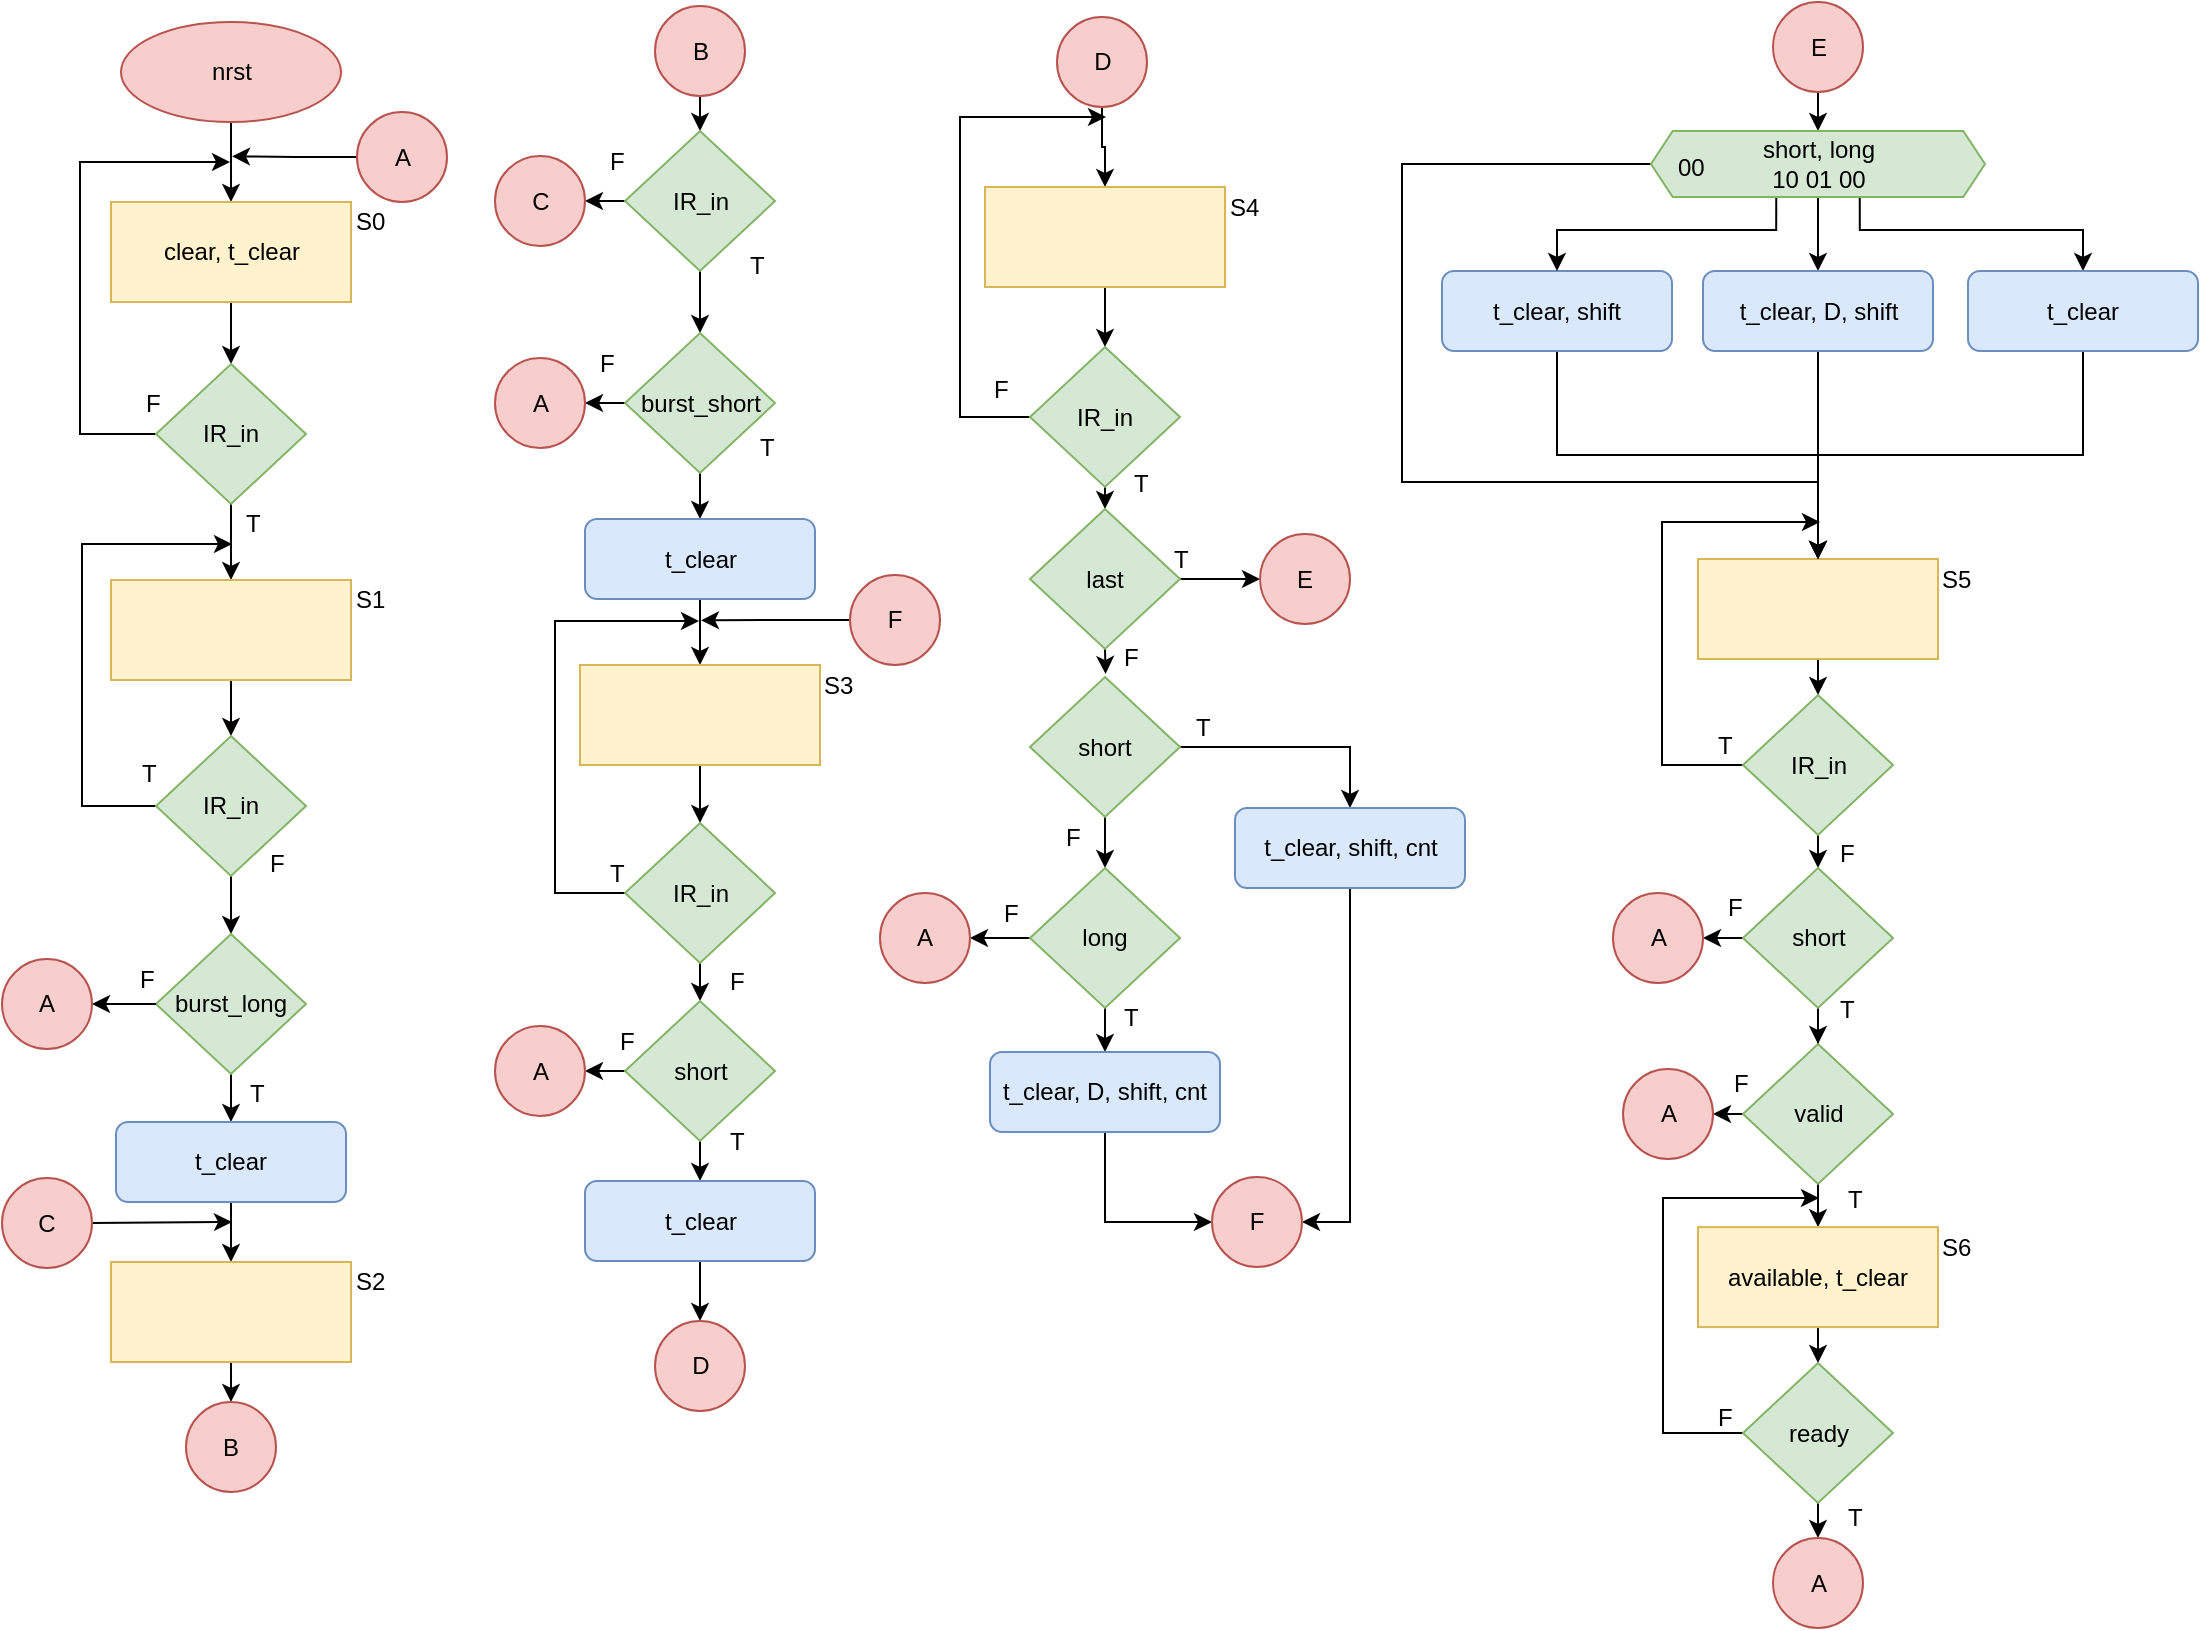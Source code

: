 <mxfile pages="1" version="11.2.5" type="device"><diagram id="JeHFYiga5bh_ZguDSxpE" name="Page-1"><mxGraphModel dx="813" dy="471" grid="1" gridSize="10" guides="1" tooltips="1" connect="1" arrows="1" fold="1" page="1" pageScale="1" pageWidth="1169" pageHeight="827" math="0" shadow="0"><root><mxCell id="0"/><mxCell id="1" parent="0"/><mxCell id="B3AngguRlT1esEci-uGY-3" style="edgeStyle=orthogonalEdgeStyle;rounded=0;orthogonalLoop=1;jettySize=auto;html=1;exitX=0.5;exitY=1;exitDx=0;exitDy=0;entryX=0.5;entryY=0;entryDx=0;entryDy=0;" parent="1" source="B3AngguRlT1esEci-uGY-1" target="B3AngguRlT1esEci-uGY-2" edge="1"><mxGeometry relative="1" as="geometry"/></mxCell><mxCell id="B3AngguRlT1esEci-uGY-1" value="nrst" style="ellipse;whiteSpace=wrap;html=1;fillColor=#f8cecc;strokeColor=#b85450;" parent="1" vertex="1"><mxGeometry x="69.5" y="20" width="110" height="50" as="geometry"/></mxCell><mxCell id="B3AngguRlT1esEci-uGY-31" style="edgeStyle=orthogonalEdgeStyle;rounded=0;orthogonalLoop=1;jettySize=auto;html=1;exitX=0.5;exitY=1;exitDx=0;exitDy=0;entryX=0.5;entryY=0;entryDx=0;entryDy=0;" parent="1" source="B3AngguRlT1esEci-uGY-2" target="B3AngguRlT1esEci-uGY-5" edge="1"><mxGeometry relative="1" as="geometry"/></mxCell><mxCell id="B3AngguRlT1esEci-uGY-2" value="clear, t_clear" style="rounded=0;whiteSpace=wrap;html=1;fillColor=#fff2cc;strokeColor=#d6b656;" parent="1" vertex="1"><mxGeometry x="64.5" y="110" width="120" height="50" as="geometry"/></mxCell><mxCell id="B3AngguRlT1esEci-uGY-4" value="S0" style="text;html=1;resizable=0;points=[];autosize=1;align=left;verticalAlign=top;spacingTop=-4;" parent="1" vertex="1"><mxGeometry x="184.5" y="110" width="30" height="20" as="geometry"/></mxCell><mxCell id="B3AngguRlT1esEci-uGY-20" style="edgeStyle=orthogonalEdgeStyle;rounded=0;orthogonalLoop=1;jettySize=auto;html=1;exitX=0;exitY=0.5;exitDx=0;exitDy=0;" parent="1" source="B3AngguRlT1esEci-uGY-5" edge="1"><mxGeometry relative="1" as="geometry"><mxPoint x="124" y="90" as="targetPoint"/><Array as="points"><mxPoint x="49" y="226"/><mxPoint x="49" y="90"/></Array></mxGeometry></mxCell><mxCell id="B3AngguRlT1esEci-uGY-42" style="edgeStyle=orthogonalEdgeStyle;rounded=0;orthogonalLoop=1;jettySize=auto;html=1;exitX=0.5;exitY=1;exitDx=0;exitDy=0;entryX=0.5;entryY=0;entryDx=0;entryDy=0;" parent="1" source="B3AngguRlT1esEci-uGY-5" target="B3AngguRlT1esEci-uGY-13" edge="1"><mxGeometry relative="1" as="geometry"/></mxCell><mxCell id="B3AngguRlT1esEci-uGY-5" value="IR_in" style="rhombus;whiteSpace=wrap;html=1;fillColor=#d5e8d4;strokeColor=#82b366;" parent="1" vertex="1"><mxGeometry x="87" y="191" width="75" height="70" as="geometry"/></mxCell><mxCell id="B3AngguRlT1esEci-uGY-8" value="F" style="text;html=1;resizable=0;points=[];autosize=1;align=left;verticalAlign=top;spacingTop=-4;" parent="1" vertex="1"><mxGeometry x="79.5" y="201" width="20" height="20" as="geometry"/></mxCell><mxCell id="B3AngguRlT1esEci-uGY-11" value="T" style="text;html=1;resizable=0;points=[];autosize=1;align=left;verticalAlign=top;spacingTop=-4;" parent="1" vertex="1"><mxGeometry x="129.5" y="261" width="20" height="20" as="geometry"/></mxCell><mxCell id="B3AngguRlT1esEci-uGY-22" style="edgeStyle=orthogonalEdgeStyle;rounded=0;orthogonalLoop=1;jettySize=auto;html=1;exitX=0.5;exitY=1;exitDx=0;exitDy=0;entryX=0.5;entryY=0;entryDx=0;entryDy=0;" parent="1" source="B3AngguRlT1esEci-uGY-13" target="B3AngguRlT1esEci-uGY-21" edge="1"><mxGeometry relative="1" as="geometry"/></mxCell><mxCell id="B3AngguRlT1esEci-uGY-13" value="" style="rounded=0;whiteSpace=wrap;html=1;fillColor=#fff2cc;strokeColor=#d6b656;" parent="1" vertex="1"><mxGeometry x="64.5" y="299" width="120" height="50" as="geometry"/></mxCell><mxCell id="B3AngguRlT1esEci-uGY-15" value="S1" style="text;html=1;resizable=0;points=[];autosize=1;align=left;verticalAlign=top;spacingTop=-4;" parent="1" vertex="1"><mxGeometry x="184.5" y="299" width="30" height="20" as="geometry"/></mxCell><mxCell id="B3AngguRlT1esEci-uGY-23" style="edgeStyle=orthogonalEdgeStyle;rounded=0;orthogonalLoop=1;jettySize=auto;html=1;exitX=0;exitY=0.5;exitDx=0;exitDy=0;" parent="1" source="B3AngguRlT1esEci-uGY-21" edge="1"><mxGeometry relative="1" as="geometry"><mxPoint x="125" y="281" as="targetPoint"/><Array as="points"><mxPoint x="50" y="412"/><mxPoint x="50" y="281"/></Array></mxGeometry></mxCell><mxCell id="B3AngguRlT1esEci-uGY-27" style="edgeStyle=orthogonalEdgeStyle;rounded=0;orthogonalLoop=1;jettySize=auto;html=1;exitX=0.5;exitY=1;exitDx=0;exitDy=0;entryX=0.5;entryY=0;entryDx=0;entryDy=0;" parent="1" source="B3AngguRlT1esEci-uGY-21" target="B3AngguRlT1esEci-uGY-26" edge="1"><mxGeometry relative="1" as="geometry"/></mxCell><mxCell id="B3AngguRlT1esEci-uGY-21" value="IR_in" style="rhombus;whiteSpace=wrap;html=1;fillColor=#d5e8d4;strokeColor=#82b366;" parent="1" vertex="1"><mxGeometry x="87" y="377" width="75" height="70" as="geometry"/></mxCell><mxCell id="B3AngguRlT1esEci-uGY-24" value="T" style="text;html=1;resizable=0;points=[];autosize=1;align=left;verticalAlign=top;spacingTop=-4;" parent="1" vertex="1"><mxGeometry x="78" y="386" width="20" height="20" as="geometry"/></mxCell><mxCell id="B3AngguRlT1esEci-uGY-25" value="F" style="text;html=1;resizable=0;points=[];autosize=1;align=left;verticalAlign=top;spacingTop=-4;" parent="1" vertex="1"><mxGeometry x="142" y="431" width="20" height="20" as="geometry"/></mxCell><mxCell id="B3AngguRlT1esEci-uGY-37" style="edgeStyle=orthogonalEdgeStyle;rounded=0;orthogonalLoop=1;jettySize=auto;html=1;exitX=0.5;exitY=1;exitDx=0;exitDy=0;entryX=0.5;entryY=0;entryDx=0;entryDy=0;" parent="1" source="B3AngguRlT1esEci-uGY-26" target="B3AngguRlT1esEci-uGY-36" edge="1"><mxGeometry relative="1" as="geometry"/></mxCell><mxCell id="B3AngguRlT1esEci-uGY-26" value="burst_long" style="rhombus;whiteSpace=wrap;html=1;fillColor=#d5e8d4;strokeColor=#82b366;" parent="1" vertex="1"><mxGeometry x="87" y="476" width="75" height="70" as="geometry"/></mxCell><mxCell id="B3AngguRlT1esEci-uGY-29" style="edgeStyle=orthogonalEdgeStyle;rounded=0;orthogonalLoop=1;jettySize=auto;html=1;exitX=0;exitY=0.5;exitDx=0;exitDy=0;entryX=1;entryY=0.5;entryDx=0;entryDy=0;" parent="1" source="B3AngguRlT1esEci-uGY-26" target="B3AngguRlT1esEci-uGY-28" edge="1"><mxGeometry relative="1" as="geometry"/></mxCell><mxCell id="B3AngguRlT1esEci-uGY-28" value="A" style="ellipse;whiteSpace=wrap;html=1;aspect=fixed;fillColor=#f8cecc;strokeColor=#b85450;" parent="1" vertex="1"><mxGeometry x="10" y="488.5" width="45" height="45" as="geometry"/></mxCell><mxCell id="B3AngguRlT1esEci-uGY-33" style="edgeStyle=orthogonalEdgeStyle;rounded=0;orthogonalLoop=1;jettySize=auto;html=1;exitX=0;exitY=0.5;exitDx=0;exitDy=0;" parent="1" source="B3AngguRlT1esEci-uGY-32" edge="1"><mxGeometry relative="1" as="geometry"><mxPoint x="125" y="87.167" as="targetPoint"/></mxGeometry></mxCell><mxCell id="B3AngguRlT1esEci-uGY-32" value="A" style="ellipse;whiteSpace=wrap;html=1;aspect=fixed;fillColor=#f8cecc;strokeColor=#b85450;" parent="1" vertex="1"><mxGeometry x="187.5" y="65" width="45" height="45" as="geometry"/></mxCell><mxCell id="B3AngguRlT1esEci-uGY-34" value="F" style="text;html=1;resizable=0;points=[];autosize=1;align=left;verticalAlign=top;spacingTop=-4;" parent="1" vertex="1"><mxGeometry x="77" y="488.5" width="20" height="20" as="geometry"/></mxCell><mxCell id="B3AngguRlT1esEci-uGY-40" style="edgeStyle=orthogonalEdgeStyle;rounded=0;orthogonalLoop=1;jettySize=auto;html=1;exitX=0.5;exitY=1;exitDx=0;exitDy=0;entryX=0.5;entryY=0;entryDx=0;entryDy=0;" parent="1" source="B3AngguRlT1esEci-uGY-36" target="B3AngguRlT1esEci-uGY-39" edge="1"><mxGeometry relative="1" as="geometry"/></mxCell><mxCell id="B3AngguRlT1esEci-uGY-36" value="t_clear" style="rounded=1;whiteSpace=wrap;html=1;fillColor=#dae8fc;strokeColor=#6c8ebf;" parent="1" vertex="1"><mxGeometry x="67" y="570" width="115" height="40" as="geometry"/></mxCell><mxCell id="B3AngguRlT1esEci-uGY-38" value="T" style="text;html=1;resizable=0;points=[];autosize=1;align=left;verticalAlign=top;spacingTop=-4;" parent="1" vertex="1"><mxGeometry x="132" y="546" width="20" height="20" as="geometry"/></mxCell><mxCell id="B3AngguRlT1esEci-uGY-52" style="edgeStyle=orthogonalEdgeStyle;rounded=0;orthogonalLoop=1;jettySize=auto;html=1;exitX=0.5;exitY=1;exitDx=0;exitDy=0;entryX=0.5;entryY=0;entryDx=0;entryDy=0;" parent="1" source="B3AngguRlT1esEci-uGY-39" target="B3AngguRlT1esEci-uGY-51" edge="1"><mxGeometry relative="1" as="geometry"/></mxCell><mxCell id="B3AngguRlT1esEci-uGY-39" value="" style="rounded=0;whiteSpace=wrap;html=1;fillColor=#fff2cc;strokeColor=#d6b656;" parent="1" vertex="1"><mxGeometry x="64.5" y="640" width="120" height="50" as="geometry"/></mxCell><mxCell id="B3AngguRlT1esEci-uGY-41" value="S2" style="text;html=1;resizable=0;points=[];autosize=1;align=left;verticalAlign=top;spacingTop=-4;" parent="1" vertex="1"><mxGeometry x="184.5" y="640" width="30" height="20" as="geometry"/></mxCell><mxCell id="B3AngguRlT1esEci-uGY-50" style="edgeStyle=orthogonalEdgeStyle;rounded=0;orthogonalLoop=1;jettySize=auto;html=1;exitX=1;exitY=0.5;exitDx=0;exitDy=0;" parent="1" source="B3AngguRlT1esEci-uGY-49" edge="1"><mxGeometry relative="1" as="geometry"><mxPoint x="125" y="620" as="targetPoint"/></mxGeometry></mxCell><mxCell id="B3AngguRlT1esEci-uGY-49" value="C" style="ellipse;whiteSpace=wrap;html=1;aspect=fixed;fillColor=#f8cecc;strokeColor=#b85450;" parent="1" vertex="1"><mxGeometry x="10" y="598" width="45" height="45" as="geometry"/></mxCell><mxCell id="B3AngguRlT1esEci-uGY-51" value="B" style="ellipse;whiteSpace=wrap;html=1;aspect=fixed;fillColor=#f8cecc;strokeColor=#b85450;" parent="1" vertex="1"><mxGeometry x="102" y="710" width="45" height="45" as="geometry"/></mxCell><mxCell id="B3AngguRlT1esEci-uGY-56" style="edgeStyle=orthogonalEdgeStyle;rounded=0;orthogonalLoop=1;jettySize=auto;html=1;exitX=0.5;exitY=1;exitDx=0;exitDy=0;entryX=0.5;entryY=0;entryDx=0;entryDy=0;" parent="1" source="B3AngguRlT1esEci-uGY-53" target="B3AngguRlT1esEci-uGY-55" edge="1"><mxGeometry relative="1" as="geometry"/></mxCell><mxCell id="B3AngguRlT1esEci-uGY-53" value="B" style="ellipse;whiteSpace=wrap;html=1;aspect=fixed;fillColor=#f8cecc;strokeColor=#b85450;" parent="1" vertex="1"><mxGeometry x="336.5" y="12" width="45" height="45" as="geometry"/></mxCell><mxCell id="B3AngguRlT1esEci-uGY-58" style="edgeStyle=orthogonalEdgeStyle;rounded=0;orthogonalLoop=1;jettySize=auto;html=1;exitX=0;exitY=0.5;exitDx=0;exitDy=0;entryX=1;entryY=0.5;entryDx=0;entryDy=0;" parent="1" source="B3AngguRlT1esEci-uGY-55" target="B3AngguRlT1esEci-uGY-57" edge="1"><mxGeometry relative="1" as="geometry"/></mxCell><mxCell id="B3AngguRlT1esEci-uGY-63" style="edgeStyle=orthogonalEdgeStyle;rounded=0;orthogonalLoop=1;jettySize=auto;html=1;exitX=0.5;exitY=1;exitDx=0;exitDy=0;entryX=0.5;entryY=0;entryDx=0;entryDy=0;" parent="1" source="B3AngguRlT1esEci-uGY-55" target="B3AngguRlT1esEci-uGY-62" edge="1"><mxGeometry relative="1" as="geometry"/></mxCell><mxCell id="B3AngguRlT1esEci-uGY-55" value="IR_in" style="rhombus;whiteSpace=wrap;html=1;fillColor=#d5e8d4;strokeColor=#82b366;" parent="1" vertex="1"><mxGeometry x="321.5" y="74.5" width="75" height="70" as="geometry"/></mxCell><mxCell id="B3AngguRlT1esEci-uGY-57" value="C" style="ellipse;whiteSpace=wrap;html=1;aspect=fixed;fillColor=#f8cecc;strokeColor=#b85450;" parent="1" vertex="1"><mxGeometry x="256.5" y="87" width="45" height="45" as="geometry"/></mxCell><mxCell id="B3AngguRlT1esEci-uGY-59" value="F" style="text;html=1;resizable=0;points=[];autosize=1;align=left;verticalAlign=top;spacingTop=-4;" parent="1" vertex="1"><mxGeometry x="311.5" y="79.5" width="20" height="20" as="geometry"/></mxCell><mxCell id="B3AngguRlT1esEci-uGY-60" value="T" style="text;html=1;resizable=0;points=[];autosize=1;align=left;verticalAlign=top;spacingTop=-4;" parent="1" vertex="1"><mxGeometry x="381.5" y="132" width="20" height="20" as="geometry"/></mxCell><mxCell id="B3AngguRlT1esEci-uGY-65" style="edgeStyle=orthogonalEdgeStyle;rounded=0;orthogonalLoop=1;jettySize=auto;html=1;exitX=0;exitY=0.5;exitDx=0;exitDy=0;entryX=1;entryY=0.5;entryDx=0;entryDy=0;" parent="1" source="B3AngguRlT1esEci-uGY-62" target="B3AngguRlT1esEci-uGY-64" edge="1"><mxGeometry relative="1" as="geometry"/></mxCell><mxCell id="B3AngguRlT1esEci-uGY-70" style="edgeStyle=orthogonalEdgeStyle;rounded=0;orthogonalLoop=1;jettySize=auto;html=1;exitX=0.5;exitY=1;exitDx=0;exitDy=0;entryX=0.5;entryY=0;entryDx=0;entryDy=0;" parent="1" source="B3AngguRlT1esEci-uGY-62" target="B3AngguRlT1esEci-uGY-69" edge="1"><mxGeometry relative="1" as="geometry"/></mxCell><mxCell id="B3AngguRlT1esEci-uGY-62" value="burst_short" style="rhombus;whiteSpace=wrap;html=1;fillColor=#d5e8d4;strokeColor=#82b366;" parent="1" vertex="1"><mxGeometry x="321.5" y="175.5" width="75" height="70" as="geometry"/></mxCell><mxCell id="B3AngguRlT1esEci-uGY-64" value="A" style="ellipse;whiteSpace=wrap;html=1;aspect=fixed;fillColor=#f8cecc;strokeColor=#b85450;" parent="1" vertex="1"><mxGeometry x="256.5" y="188" width="45" height="45" as="geometry"/></mxCell><mxCell id="B3AngguRlT1esEci-uGY-66" value="F" style="text;html=1;resizable=0;points=[];autosize=1;align=left;verticalAlign=top;spacingTop=-4;" parent="1" vertex="1"><mxGeometry x="306.5" y="180.5" width="20" height="20" as="geometry"/></mxCell><mxCell id="B3AngguRlT1esEci-uGY-67" value="T" style="text;html=1;resizable=0;points=[];autosize=1;align=left;verticalAlign=top;spacingTop=-4;" parent="1" vertex="1"><mxGeometry x="386.5" y="223" width="20" height="20" as="geometry"/></mxCell><mxCell id="B3AngguRlT1esEci-uGY-72" style="edgeStyle=orthogonalEdgeStyle;rounded=0;orthogonalLoop=1;jettySize=auto;html=1;exitX=0.5;exitY=1;exitDx=0;exitDy=0;entryX=0.5;entryY=0;entryDx=0;entryDy=0;" parent="1" source="B3AngguRlT1esEci-uGY-69" target="B3AngguRlT1esEci-uGY-71" edge="1"><mxGeometry relative="1" as="geometry"/></mxCell><mxCell id="B3AngguRlT1esEci-uGY-69" value="t_clear" style="rounded=1;whiteSpace=wrap;html=1;fillColor=#dae8fc;strokeColor=#6c8ebf;" parent="1" vertex="1"><mxGeometry x="301.5" y="268.5" width="115" height="40" as="geometry"/></mxCell><mxCell id="B3AngguRlT1esEci-uGY-79" style="edgeStyle=orthogonalEdgeStyle;rounded=0;orthogonalLoop=1;jettySize=auto;html=1;exitX=0.5;exitY=1;exitDx=0;exitDy=0;entryX=0.5;entryY=0;entryDx=0;entryDy=0;" parent="1" source="B3AngguRlT1esEci-uGY-71" target="B3AngguRlT1esEci-uGY-76" edge="1"><mxGeometry relative="1" as="geometry"/></mxCell><mxCell id="B3AngguRlT1esEci-uGY-71" value="" style="rounded=0;whiteSpace=wrap;html=1;fillColor=#fff2cc;strokeColor=#d6b656;" parent="1" vertex="1"><mxGeometry x="299" y="341.5" width="120" height="50" as="geometry"/></mxCell><mxCell id="B3AngguRlT1esEci-uGY-73" value="S3" style="text;html=1;resizable=0;points=[];autosize=1;align=left;verticalAlign=top;spacingTop=-4;" parent="1" vertex="1"><mxGeometry x="419" y="341.5" width="30" height="20" as="geometry"/></mxCell><mxCell id="B3AngguRlT1esEci-uGY-80" style="edgeStyle=orthogonalEdgeStyle;rounded=0;orthogonalLoop=1;jettySize=auto;html=1;exitX=0;exitY=0.5;exitDx=0;exitDy=0;" parent="1" source="B3AngguRlT1esEci-uGY-76" edge="1"><mxGeometry relative="1" as="geometry"><mxPoint x="358.5" y="319.5" as="targetPoint"/><Array as="points"><mxPoint x="286.5" y="455.5"/><mxPoint x="286.5" y="319.5"/></Array></mxGeometry></mxCell><mxCell id="B3AngguRlT1esEci-uGY-85" style="edgeStyle=orthogonalEdgeStyle;rounded=0;orthogonalLoop=1;jettySize=auto;html=1;exitX=0.5;exitY=1;exitDx=0;exitDy=0;entryX=0.5;entryY=0;entryDx=0;entryDy=0;" parent="1" source="B3AngguRlT1esEci-uGY-76" target="B3AngguRlT1esEci-uGY-84" edge="1"><mxGeometry relative="1" as="geometry"/></mxCell><mxCell id="B3AngguRlT1esEci-uGY-76" value="IR_in" style="rhombus;whiteSpace=wrap;html=1;fillColor=#d5e8d4;strokeColor=#82b366;" parent="1" vertex="1"><mxGeometry x="321.5" y="420.5" width="75" height="70" as="geometry"/></mxCell><mxCell id="B3AngguRlT1esEci-uGY-81" value="T" style="text;html=1;resizable=0;points=[];autosize=1;align=left;verticalAlign=top;spacingTop=-4;" parent="1" vertex="1"><mxGeometry x="311.5" y="435.5" width="20" height="20" as="geometry"/></mxCell><mxCell id="B3AngguRlT1esEci-uGY-87" style="edgeStyle=orthogonalEdgeStyle;rounded=0;orthogonalLoop=1;jettySize=auto;html=1;exitX=0;exitY=0.5;exitDx=0;exitDy=0;entryX=1;entryY=0.5;entryDx=0;entryDy=0;" parent="1" source="B3AngguRlT1esEci-uGY-84" target="B3AngguRlT1esEci-uGY-86" edge="1"><mxGeometry relative="1" as="geometry"/></mxCell><mxCell id="B3AngguRlT1esEci-uGY-92" style="edgeStyle=orthogonalEdgeStyle;rounded=0;orthogonalLoop=1;jettySize=auto;html=1;exitX=0.5;exitY=1;exitDx=0;exitDy=0;entryX=0.5;entryY=0;entryDx=0;entryDy=0;" parent="1" source="B3AngguRlT1esEci-uGY-84" target="B3AngguRlT1esEci-uGY-91" edge="1"><mxGeometry relative="1" as="geometry"/></mxCell><mxCell id="B3AngguRlT1esEci-uGY-84" value="short" style="rhombus;whiteSpace=wrap;html=1;fillColor=#d5e8d4;strokeColor=#82b366;" parent="1" vertex="1"><mxGeometry x="321.5" y="509.5" width="75" height="70" as="geometry"/></mxCell><mxCell id="B3AngguRlT1esEci-uGY-86" value="A" style="ellipse;whiteSpace=wrap;html=1;aspect=fixed;fillColor=#f8cecc;strokeColor=#b85450;" parent="1" vertex="1"><mxGeometry x="256.5" y="522" width="45" height="45" as="geometry"/></mxCell><mxCell id="B3AngguRlT1esEci-uGY-88" value="F" style="text;html=1;resizable=0;points=[];autosize=1;align=left;verticalAlign=top;spacingTop=-4;" parent="1" vertex="1"><mxGeometry x="316.5" y="519.5" width="20" height="20" as="geometry"/></mxCell><mxCell id="B3AngguRlT1esEci-uGY-89" value="F" style="text;html=1;resizable=0;points=[];autosize=1;align=left;verticalAlign=top;spacingTop=-4;" parent="1" vertex="1"><mxGeometry x="371.5" y="489.5" width="20" height="20" as="geometry"/></mxCell><mxCell id="B3AngguRlT1esEci-uGY-95" style="edgeStyle=orthogonalEdgeStyle;rounded=0;orthogonalLoop=1;jettySize=auto;html=1;exitX=0.5;exitY=1;exitDx=0;exitDy=0;entryX=0.5;entryY=0;entryDx=0;entryDy=0;" parent="1" source="B3AngguRlT1esEci-uGY-91" target="B3AngguRlT1esEci-uGY-94" edge="1"><mxGeometry relative="1" as="geometry"/></mxCell><mxCell id="B3AngguRlT1esEci-uGY-91" value="t_clear" style="rounded=1;whiteSpace=wrap;html=1;fillColor=#dae8fc;strokeColor=#6c8ebf;" parent="1" vertex="1"><mxGeometry x="301.5" y="599.5" width="115" height="40" as="geometry"/></mxCell><mxCell id="B3AngguRlT1esEci-uGY-93" value="T" style="text;html=1;resizable=0;points=[];autosize=1;align=left;verticalAlign=top;spacingTop=-4;" parent="1" vertex="1"><mxGeometry x="371.5" y="569.5" width="20" height="20" as="geometry"/></mxCell><mxCell id="B3AngguRlT1esEci-uGY-94" value="D" style="ellipse;whiteSpace=wrap;html=1;aspect=fixed;fillColor=#f8cecc;strokeColor=#b85450;" parent="1" vertex="1"><mxGeometry x="336.5" y="669.5" width="45" height="45" as="geometry"/></mxCell><mxCell id="B3AngguRlT1esEci-uGY-100" style="edgeStyle=orthogonalEdgeStyle;rounded=0;orthogonalLoop=1;jettySize=auto;html=1;exitX=0.5;exitY=1;exitDx=0;exitDy=0;entryX=0.5;entryY=0;entryDx=0;entryDy=0;" parent="1" source="B3AngguRlT1esEci-uGY-96" target="B3AngguRlT1esEci-uGY-98" edge="1"><mxGeometry relative="1" as="geometry"/></mxCell><mxCell id="B3AngguRlT1esEci-uGY-96" value="D" style="ellipse;whiteSpace=wrap;html=1;aspect=fixed;fillColor=#f8cecc;strokeColor=#b85450;" parent="1" vertex="1"><mxGeometry x="537.5" y="17.5" width="45" height="45" as="geometry"/></mxCell><mxCell id="B3AngguRlT1esEci-uGY-103" style="edgeStyle=orthogonalEdgeStyle;rounded=0;orthogonalLoop=1;jettySize=auto;html=1;exitX=0.5;exitY=1;exitDx=0;exitDy=0;entryX=0.5;entryY=0;entryDx=0;entryDy=0;" parent="1" source="B3AngguRlT1esEci-uGY-98" target="B3AngguRlT1esEci-uGY-102" edge="1"><mxGeometry relative="1" as="geometry"/></mxCell><mxCell id="B3AngguRlT1esEci-uGY-98" value="" style="rounded=0;whiteSpace=wrap;html=1;fillColor=#fff2cc;strokeColor=#d6b656;" parent="1" vertex="1"><mxGeometry x="501.5" y="102.5" width="120" height="50" as="geometry"/></mxCell><mxCell id="B3AngguRlT1esEci-uGY-99" value="S4" style="text;html=1;resizable=0;points=[];autosize=1;align=left;verticalAlign=top;spacingTop=-4;" parent="1" vertex="1"><mxGeometry x="621.5" y="102.5" width="30" height="20" as="geometry"/></mxCell><mxCell id="B3AngguRlT1esEci-uGY-105" style="edgeStyle=orthogonalEdgeStyle;rounded=0;orthogonalLoop=1;jettySize=auto;html=1;exitX=0;exitY=0.5;exitDx=0;exitDy=0;" parent="1" source="B3AngguRlT1esEci-uGY-102" edge="1"><mxGeometry relative="1" as="geometry"><mxPoint x="562" y="67.5" as="targetPoint"/><Array as="points"><mxPoint x="489" y="217.5"/><mxPoint x="489" y="67.5"/></Array></mxGeometry></mxCell><mxCell id="B3AngguRlT1esEci-uGY-133" style="edgeStyle=orthogonalEdgeStyle;rounded=0;orthogonalLoop=1;jettySize=auto;html=1;exitX=0.5;exitY=1;exitDx=0;exitDy=0;entryX=0.5;entryY=0;entryDx=0;entryDy=0;" parent="1" source="B3AngguRlT1esEci-uGY-102" target="B3AngguRlT1esEci-uGY-132" edge="1"><mxGeometry relative="1" as="geometry"/></mxCell><mxCell id="B3AngguRlT1esEci-uGY-102" value="IR_in" style="rhombus;whiteSpace=wrap;html=1;fillColor=#d5e8d4;strokeColor=#82b366;" parent="1" vertex="1"><mxGeometry x="524" y="182.5" width="75" height="70" as="geometry"/></mxCell><mxCell id="B3AngguRlT1esEci-uGY-106" value="F" style="text;html=1;resizable=0;points=[];autosize=1;align=left;verticalAlign=top;spacingTop=-4;" parent="1" vertex="1"><mxGeometry x="504" y="193.5" width="20" height="20" as="geometry"/></mxCell><mxCell id="B3AngguRlT1esEci-uGY-112" style="edgeStyle=orthogonalEdgeStyle;rounded=0;orthogonalLoop=1;jettySize=auto;html=1;exitX=0.5;exitY=1;exitDx=0;exitDy=0;entryX=0.5;entryY=0;entryDx=0;entryDy=0;" parent="1" source="B3AngguRlT1esEci-uGY-108" target="B3AngguRlT1esEci-uGY-111" edge="1"><mxGeometry relative="1" as="geometry"/></mxCell><mxCell id="B3AngguRlT1esEci-uGY-119" style="edgeStyle=orthogonalEdgeStyle;rounded=0;orthogonalLoop=1;jettySize=auto;html=1;exitX=1;exitY=0.5;exitDx=0;exitDy=0;entryX=0.5;entryY=0;entryDx=0;entryDy=0;" parent="1" source="B3AngguRlT1esEci-uGY-108" target="B3AngguRlT1esEci-uGY-118" edge="1"><mxGeometry relative="1" as="geometry"/></mxCell><mxCell id="B3AngguRlT1esEci-uGY-108" value="short" style="rhombus;whiteSpace=wrap;html=1;fillColor=#d5e8d4;strokeColor=#82b366;" parent="1" vertex="1"><mxGeometry x="524" y="347.5" width="75" height="70" as="geometry"/></mxCell><mxCell id="B3AngguRlT1esEci-uGY-110" value="T" style="text;html=1;resizable=0;points=[];autosize=1;align=left;verticalAlign=top;spacingTop=-4;" parent="1" vertex="1"><mxGeometry x="574" y="241" width="20" height="20" as="geometry"/></mxCell><mxCell id="B3AngguRlT1esEci-uGY-116" style="edgeStyle=orthogonalEdgeStyle;rounded=0;orthogonalLoop=1;jettySize=auto;html=1;exitX=0;exitY=0.5;exitDx=0;exitDy=0;entryX=1;entryY=0.5;entryDx=0;entryDy=0;" parent="1" source="B3AngguRlT1esEci-uGY-111" target="B3AngguRlT1esEci-uGY-115" edge="1"><mxGeometry relative="1" as="geometry"/></mxCell><mxCell id="B3AngguRlT1esEci-uGY-126" style="edgeStyle=orthogonalEdgeStyle;rounded=0;orthogonalLoop=1;jettySize=auto;html=1;exitX=0.5;exitY=1;exitDx=0;exitDy=0;entryX=0.5;entryY=0;entryDx=0;entryDy=0;" parent="1" source="B3AngguRlT1esEci-uGY-111" target="B3AngguRlT1esEci-uGY-125" edge="1"><mxGeometry relative="1" as="geometry"/></mxCell><mxCell id="B3AngguRlT1esEci-uGY-111" value="long" style="rhombus;whiteSpace=wrap;html=1;fillColor=#d5e8d4;strokeColor=#82b366;" parent="1" vertex="1"><mxGeometry x="524" y="443" width="75" height="70" as="geometry"/></mxCell><mxCell id="B3AngguRlT1esEci-uGY-113" value="F" style="text;html=1;resizable=0;points=[];autosize=1;align=left;verticalAlign=top;spacingTop=-4;" parent="1" vertex="1"><mxGeometry x="540" y="417.5" width="20" height="20" as="geometry"/></mxCell><mxCell id="B3AngguRlT1esEci-uGY-115" value="A" style="ellipse;whiteSpace=wrap;html=1;aspect=fixed;fillColor=#f8cecc;strokeColor=#b85450;" parent="1" vertex="1"><mxGeometry x="449" y="455.5" width="45" height="45" as="geometry"/></mxCell><mxCell id="B3AngguRlT1esEci-uGY-117" value="F" style="text;html=1;resizable=0;points=[];autosize=1;align=left;verticalAlign=top;spacingTop=-4;" parent="1" vertex="1"><mxGeometry x="509" y="455.5" width="20" height="20" as="geometry"/></mxCell><mxCell id="B3AngguRlT1esEci-uGY-146" style="edgeStyle=orthogonalEdgeStyle;rounded=0;orthogonalLoop=1;jettySize=auto;html=1;exitX=0.5;exitY=1;exitDx=0;exitDy=0;entryX=1;entryY=0.5;entryDx=0;entryDy=0;" parent="1" source="B3AngguRlT1esEci-uGY-118" target="B3AngguRlT1esEci-uGY-145" edge="1"><mxGeometry relative="1" as="geometry"/></mxCell><mxCell id="B3AngguRlT1esEci-uGY-118" value="t_clear, shift, cnt" style="rounded=1;whiteSpace=wrap;html=1;fillColor=#dae8fc;strokeColor=#6c8ebf;" parent="1" vertex="1"><mxGeometry x="626.5" y="413" width="115" height="40" as="geometry"/></mxCell><mxCell id="B3AngguRlT1esEci-uGY-120" value="T" style="text;html=1;resizable=0;points=[];autosize=1;align=left;verticalAlign=top;spacingTop=-4;" parent="1" vertex="1"><mxGeometry x="605" y="362.5" width="20" height="20" as="geometry"/></mxCell><mxCell id="B3AngguRlT1esEci-uGY-147" style="edgeStyle=orthogonalEdgeStyle;rounded=0;orthogonalLoop=1;jettySize=auto;html=1;exitX=0.5;exitY=1;exitDx=0;exitDy=0;entryX=0;entryY=0.5;entryDx=0;entryDy=0;" parent="1" source="B3AngguRlT1esEci-uGY-125" target="B3AngguRlT1esEci-uGY-145" edge="1"><mxGeometry relative="1" as="geometry"/></mxCell><mxCell id="B3AngguRlT1esEci-uGY-125" value="t_clear, D, shift, cnt" style="rounded=1;whiteSpace=wrap;html=1;fillColor=#dae8fc;strokeColor=#6c8ebf;" parent="1" vertex="1"><mxGeometry x="504" y="535" width="115" height="40" as="geometry"/></mxCell><mxCell id="B3AngguRlT1esEci-uGY-129" value="T" style="text;html=1;resizable=0;points=[];autosize=1;align=left;verticalAlign=top;spacingTop=-4;" parent="1" vertex="1"><mxGeometry x="569" y="507.5" width="20" height="20" as="geometry"/></mxCell><mxCell id="B3AngguRlT1esEci-uGY-134" style="edgeStyle=orthogonalEdgeStyle;rounded=0;orthogonalLoop=1;jettySize=auto;html=1;exitX=0.5;exitY=1;exitDx=0;exitDy=0;entryX=0.504;entryY=-0.021;entryDx=0;entryDy=0;entryPerimeter=0;" parent="1" source="B3AngguRlT1esEci-uGY-132" target="B3AngguRlT1esEci-uGY-108" edge="1"><mxGeometry relative="1" as="geometry"/></mxCell><mxCell id="B3AngguRlT1esEci-uGY-139" style="edgeStyle=orthogonalEdgeStyle;rounded=0;orthogonalLoop=1;jettySize=auto;html=1;exitX=1;exitY=0.5;exitDx=0;exitDy=0;entryX=0;entryY=0.5;entryDx=0;entryDy=0;" parent="1" source="B3AngguRlT1esEci-uGY-132" target="B3AngguRlT1esEci-uGY-137" edge="1"><mxGeometry relative="1" as="geometry"/></mxCell><mxCell id="B3AngguRlT1esEci-uGY-132" value="last" style="rhombus;whiteSpace=wrap;html=1;fillColor=#d5e8d4;strokeColor=#82b366;" parent="1" vertex="1"><mxGeometry x="524" y="263.5" width="75" height="70" as="geometry"/></mxCell><mxCell id="B3AngguRlT1esEci-uGY-135" value="F" style="text;html=1;resizable=0;points=[];autosize=1;align=left;verticalAlign=top;spacingTop=-4;" parent="1" vertex="1"><mxGeometry x="569" y="327.5" width="20" height="20" as="geometry"/></mxCell><mxCell id="B3AngguRlT1esEci-uGY-137" value="E" style="ellipse;whiteSpace=wrap;html=1;aspect=fixed;fillColor=#f8cecc;strokeColor=#b85450;" parent="1" vertex="1"><mxGeometry x="639" y="276" width="45" height="45" as="geometry"/></mxCell><mxCell id="B3AngguRlT1esEci-uGY-140" value="T" style="text;html=1;resizable=0;points=[];autosize=1;align=left;verticalAlign=top;spacingTop=-4;" parent="1" vertex="1"><mxGeometry x="594" y="278.5" width="20" height="20" as="geometry"/></mxCell><mxCell id="TDRhnTdPk21M2XsMhOdQ-13" style="edgeStyle=orthogonalEdgeStyle;rounded=0;orthogonalLoop=1;jettySize=auto;html=1;exitX=0.5;exitY=1;exitDx=0;exitDy=0;entryX=0.5;entryY=0;entryDx=0;entryDy=0;" edge="1" parent="1" source="B3AngguRlT1esEci-uGY-141" target="TDRhnTdPk21M2XsMhOdQ-3"><mxGeometry relative="1" as="geometry"/></mxCell><mxCell id="B3AngguRlT1esEci-uGY-141" value="E" style="ellipse;whiteSpace=wrap;html=1;aspect=fixed;fillColor=#f8cecc;strokeColor=#b85450;" parent="1" vertex="1"><mxGeometry x="895.5" y="10" width="45" height="45" as="geometry"/></mxCell><mxCell id="B3AngguRlT1esEci-uGY-144" style="edgeStyle=orthogonalEdgeStyle;rounded=0;orthogonalLoop=1;jettySize=auto;html=1;exitX=0;exitY=0.5;exitDx=0;exitDy=0;" parent="1" source="B3AngguRlT1esEci-uGY-142" edge="1"><mxGeometry relative="1" as="geometry"><mxPoint x="359.5" y="319.167" as="targetPoint"/></mxGeometry></mxCell><mxCell id="B3AngguRlT1esEci-uGY-142" value="F" style="ellipse;whiteSpace=wrap;html=1;aspect=fixed;fillColor=#f8cecc;strokeColor=#b85450;" parent="1" vertex="1"><mxGeometry x="434" y="296.5" width="45" height="45" as="geometry"/></mxCell><mxCell id="B3AngguRlT1esEci-uGY-145" value="F" style="ellipse;whiteSpace=wrap;html=1;aspect=fixed;fillColor=#f8cecc;strokeColor=#b85450;" parent="1" vertex="1"><mxGeometry x="615" y="597.5" width="45" height="45" as="geometry"/></mxCell><mxCell id="B3AngguRlT1esEci-uGY-161" style="edgeStyle=orthogonalEdgeStyle;rounded=0;orthogonalLoop=1;jettySize=auto;html=1;exitX=0.5;exitY=1;exitDx=0;exitDy=0;entryX=0.5;entryY=0;entryDx=0;entryDy=0;" parent="1" source="B3AngguRlT1esEci-uGY-154" target="B3AngguRlT1esEci-uGY-158" edge="1"><mxGeometry relative="1" as="geometry"/></mxCell><mxCell id="B3AngguRlT1esEci-uGY-154" value="" style="rounded=0;whiteSpace=wrap;html=1;fillColor=#fff2cc;strokeColor=#d6b656;" parent="1" vertex="1"><mxGeometry x="858" y="288.5" width="120" height="50" as="geometry"/></mxCell><mxCell id="B3AngguRlT1esEci-uGY-155" value="S5" style="text;html=1;resizable=0;points=[];autosize=1;align=left;verticalAlign=top;spacingTop=-4;" parent="1" vertex="1"><mxGeometry x="978" y="288.5" width="30" height="20" as="geometry"/></mxCell><mxCell id="B3AngguRlT1esEci-uGY-159" style="edgeStyle=orthogonalEdgeStyle;rounded=0;orthogonalLoop=1;jettySize=auto;html=1;exitX=0;exitY=0.5;exitDx=0;exitDy=0;" parent="1" source="B3AngguRlT1esEci-uGY-158" edge="1"><mxGeometry relative="1" as="geometry"><mxPoint x="919" y="270" as="targetPoint"/><Array as="points"><mxPoint x="840" y="392"/><mxPoint x="840" y="270"/></Array></mxGeometry></mxCell><mxCell id="B3AngguRlT1esEci-uGY-163" style="edgeStyle=orthogonalEdgeStyle;rounded=0;orthogonalLoop=1;jettySize=auto;html=1;exitX=0.5;exitY=1;exitDx=0;exitDy=0;entryX=0.5;entryY=0;entryDx=0;entryDy=0;" parent="1" source="B3AngguRlT1esEci-uGY-158" target="B3AngguRlT1esEci-uGY-162" edge="1"><mxGeometry relative="1" as="geometry"/></mxCell><mxCell id="B3AngguRlT1esEci-uGY-158" value="IR_in" style="rhombus;whiteSpace=wrap;html=1;fillColor=#d5e8d4;strokeColor=#82b366;" parent="1" vertex="1"><mxGeometry x="880.5" y="356.5" width="75" height="70" as="geometry"/></mxCell><mxCell id="B3AngguRlT1esEci-uGY-160" value="T" style="text;html=1;resizable=0;points=[];autosize=1;align=left;verticalAlign=top;spacingTop=-4;" parent="1" vertex="1"><mxGeometry x="865.5" y="371.5" width="20" height="20" as="geometry"/></mxCell><mxCell id="B3AngguRlT1esEci-uGY-166" style="edgeStyle=orthogonalEdgeStyle;rounded=0;orthogonalLoop=1;jettySize=auto;html=1;exitX=0;exitY=0.5;exitDx=0;exitDy=0;entryX=1;entryY=0.5;entryDx=0;entryDy=0;" parent="1" source="B3AngguRlT1esEci-uGY-162" target="B3AngguRlT1esEci-uGY-165" edge="1"><mxGeometry relative="1" as="geometry"/></mxCell><mxCell id="B3AngguRlT1esEci-uGY-171" value="" style="edgeStyle=orthogonalEdgeStyle;rounded=0;orthogonalLoop=1;jettySize=auto;html=1;" parent="1" source="B3AngguRlT1esEci-uGY-162" target="B3AngguRlT1esEci-uGY-170" edge="1"><mxGeometry relative="1" as="geometry"/></mxCell><mxCell id="B3AngguRlT1esEci-uGY-162" value="short" style="rhombus;whiteSpace=wrap;html=1;fillColor=#d5e8d4;strokeColor=#82b366;" parent="1" vertex="1"><mxGeometry x="880.5" y="443" width="75" height="70" as="geometry"/></mxCell><mxCell id="B3AngguRlT1esEci-uGY-173" style="edgeStyle=orthogonalEdgeStyle;rounded=0;orthogonalLoop=1;jettySize=auto;html=1;exitX=0;exitY=0.5;exitDx=0;exitDy=0;entryX=1;entryY=0.5;entryDx=0;entryDy=0;" parent="1" source="B3AngguRlT1esEci-uGY-170" target="B3AngguRlT1esEci-uGY-172" edge="1"><mxGeometry relative="1" as="geometry"/></mxCell><mxCell id="B3AngguRlT1esEci-uGY-179" style="edgeStyle=orthogonalEdgeStyle;rounded=0;orthogonalLoop=1;jettySize=auto;html=1;exitX=0.5;exitY=1;exitDx=0;exitDy=0;entryX=0.5;entryY=0;entryDx=0;entryDy=0;" parent="1" source="B3AngguRlT1esEci-uGY-170" target="B3AngguRlT1esEci-uGY-177" edge="1"><mxGeometry relative="1" as="geometry"/></mxCell><mxCell id="B3AngguRlT1esEci-uGY-170" value="valid" style="rhombus;whiteSpace=wrap;html=1;fillColor=#d5e8d4;strokeColor=#82b366;" parent="1" vertex="1"><mxGeometry x="880.5" y="531" width="75" height="70" as="geometry"/></mxCell><mxCell id="B3AngguRlT1esEci-uGY-164" value="F" style="text;html=1;resizable=0;points=[];autosize=1;align=left;verticalAlign=top;spacingTop=-4;" parent="1" vertex="1"><mxGeometry x="926.5" y="425.5" width="20" height="20" as="geometry"/></mxCell><mxCell id="B3AngguRlT1esEci-uGY-165" value="A" style="ellipse;whiteSpace=wrap;html=1;aspect=fixed;fillColor=#f8cecc;strokeColor=#b85450;" parent="1" vertex="1"><mxGeometry x="815.5" y="455.5" width="45" height="45" as="geometry"/></mxCell><mxCell id="B3AngguRlT1esEci-uGY-167" value="F" style="text;html=1;resizable=0;points=[];autosize=1;align=left;verticalAlign=top;spacingTop=-4;" parent="1" vertex="1"><mxGeometry x="870.5" y="452.5" width="20" height="20" as="geometry"/></mxCell><mxCell id="B3AngguRlT1esEci-uGY-172" value="A" style="ellipse;whiteSpace=wrap;html=1;aspect=fixed;fillColor=#f8cecc;strokeColor=#b85450;" parent="1" vertex="1"><mxGeometry x="820.5" y="543.5" width="45" height="45" as="geometry"/></mxCell><mxCell id="B3AngguRlT1esEci-uGY-174" value="F" style="text;html=1;resizable=0;points=[];autosize=1;align=left;verticalAlign=top;spacingTop=-4;" parent="1" vertex="1"><mxGeometry x="873.5" y="541" width="20" height="20" as="geometry"/></mxCell><mxCell id="B3AngguRlT1esEci-uGY-183" style="edgeStyle=orthogonalEdgeStyle;rounded=0;orthogonalLoop=1;jettySize=auto;html=1;exitX=0.5;exitY=1;exitDx=0;exitDy=0;entryX=0.5;entryY=0;entryDx=0;entryDy=0;" parent="1" source="B3AngguRlT1esEci-uGY-177" target="B3AngguRlT1esEci-uGY-182" edge="1"><mxGeometry relative="1" as="geometry"/></mxCell><mxCell id="B3AngguRlT1esEci-uGY-177" value="available, t_clear" style="rounded=0;whiteSpace=wrap;html=1;fillColor=#fff2cc;strokeColor=#d6b656;" parent="1" vertex="1"><mxGeometry x="858" y="622.571" width="120" height="50" as="geometry"/></mxCell><mxCell id="B3AngguRlT1esEci-uGY-178" value="S6" style="text;html=1;resizable=0;points=[];autosize=1;align=left;verticalAlign=top;spacingTop=-4;" parent="1" vertex="1"><mxGeometry x="978" y="622.5" width="30" height="20" as="geometry"/></mxCell><mxCell id="B3AngguRlT1esEci-uGY-180" value="T" style="text;html=1;resizable=0;points=[];autosize=1;align=left;verticalAlign=top;spacingTop=-4;" parent="1" vertex="1"><mxGeometry x="930.5" y="598.5" width="20" height="20" as="geometry"/></mxCell><mxCell id="B3AngguRlT1esEci-uGY-186" style="edgeStyle=orthogonalEdgeStyle;rounded=0;orthogonalLoop=1;jettySize=auto;html=1;exitX=0.5;exitY=1;exitDx=0;exitDy=0;entryX=0.5;entryY=0;entryDx=0;entryDy=0;" parent="1" source="B3AngguRlT1esEci-uGY-182" target="B3AngguRlT1esEci-uGY-184" edge="1"><mxGeometry relative="1" as="geometry"/></mxCell><mxCell id="B3AngguRlT1esEci-uGY-187" style="edgeStyle=orthogonalEdgeStyle;rounded=0;orthogonalLoop=1;jettySize=auto;html=1;exitX=0;exitY=0.5;exitDx=0;exitDy=0;" parent="1" source="B3AngguRlT1esEci-uGY-182" edge="1"><mxGeometry relative="1" as="geometry"><mxPoint x="918.5" y="608" as="targetPoint"/><Array as="points"><mxPoint x="840.5" y="726"/><mxPoint x="840.5" y="608"/></Array></mxGeometry></mxCell><mxCell id="B3AngguRlT1esEci-uGY-182" value="ready" style="rhombus;whiteSpace=wrap;html=1;fillColor=#d5e8d4;strokeColor=#82b366;" parent="1" vertex="1"><mxGeometry x="880.5" y="690.5" width="75" height="70" as="geometry"/></mxCell><mxCell id="B3AngguRlT1esEci-uGY-184" value="A" style="ellipse;whiteSpace=wrap;html=1;aspect=fixed;fillColor=#f8cecc;strokeColor=#b85450;" parent="1" vertex="1"><mxGeometry x="895.5" y="778" width="45" height="45" as="geometry"/></mxCell><mxCell id="B3AngguRlT1esEci-uGY-188" value="F" style="text;html=1;resizable=0;points=[];autosize=1;align=left;verticalAlign=top;spacingTop=-4;" parent="1" vertex="1"><mxGeometry x="865.5" y="707.5" width="20" height="20" as="geometry"/></mxCell><mxCell id="B3AngguRlT1esEci-uGY-189" value="T" style="text;html=1;resizable=0;points=[];autosize=1;align=left;verticalAlign=top;spacingTop=-4;" parent="1" vertex="1"><mxGeometry x="930.5" y="758" width="20" height="20" as="geometry"/></mxCell><mxCell id="TDRhnTdPk21M2XsMhOdQ-1" value="T" style="text;html=1;resizable=0;points=[];autosize=1;align=left;verticalAlign=top;spacingTop=-4;" vertex="1" parent="1"><mxGeometry x="926.5" y="504" width="20" height="20" as="geometry"/></mxCell><mxCell id="TDRhnTdPk21M2XsMhOdQ-11" style="edgeStyle=orthogonalEdgeStyle;rounded=0;orthogonalLoop=1;jettySize=auto;html=1;exitX=0.5;exitY=1;exitDx=0;exitDy=0;entryX=0.5;entryY=0;entryDx=0;entryDy=0;" edge="1" parent="1" source="TDRhnTdPk21M2XsMhOdQ-2" target="B3AngguRlT1esEci-uGY-154"><mxGeometry relative="1" as="geometry"/></mxCell><mxCell id="TDRhnTdPk21M2XsMhOdQ-2" value="t_clear, shift" style="rounded=1;whiteSpace=wrap;html=1;fillColor=#dae8fc;strokeColor=#6c8ebf;" vertex="1" parent="1"><mxGeometry x="730" y="144.5" width="115" height="40" as="geometry"/></mxCell><mxCell id="TDRhnTdPk21M2XsMhOdQ-4" style="edgeStyle=orthogonalEdgeStyle;rounded=0;orthogonalLoop=1;jettySize=auto;html=1;exitX=0.375;exitY=1;exitDx=0;exitDy=0;entryX=0.5;entryY=0;entryDx=0;entryDy=0;" edge="1" parent="1" source="TDRhnTdPk21M2XsMhOdQ-3" target="TDRhnTdPk21M2XsMhOdQ-2"><mxGeometry relative="1" as="geometry"><Array as="points"><mxPoint x="897" y="124"/><mxPoint x="788" y="124"/></Array></mxGeometry></mxCell><mxCell id="TDRhnTdPk21M2XsMhOdQ-7" style="edgeStyle=orthogonalEdgeStyle;rounded=0;orthogonalLoop=1;jettySize=auto;html=1;exitX=0.5;exitY=1;exitDx=0;exitDy=0;entryX=0.5;entryY=0;entryDx=0;entryDy=0;" edge="1" parent="1" source="TDRhnTdPk21M2XsMhOdQ-3" target="TDRhnTdPk21M2XsMhOdQ-5"><mxGeometry relative="1" as="geometry"/></mxCell><mxCell id="TDRhnTdPk21M2XsMhOdQ-8" style="edgeStyle=orthogonalEdgeStyle;rounded=0;orthogonalLoop=1;jettySize=auto;html=1;exitX=0.625;exitY=1;exitDx=0;exitDy=0;entryX=0.5;entryY=0;entryDx=0;entryDy=0;" edge="1" parent="1" source="TDRhnTdPk21M2XsMhOdQ-3" target="TDRhnTdPk21M2XsMhOdQ-6"><mxGeometry relative="1" as="geometry"><Array as="points"><mxPoint x="939" y="124"/><mxPoint x="1050" y="124"/></Array></mxGeometry></mxCell><mxCell id="TDRhnTdPk21M2XsMhOdQ-15" style="edgeStyle=orthogonalEdgeStyle;rounded=0;orthogonalLoop=1;jettySize=auto;html=1;exitX=0;exitY=0.5;exitDx=0;exitDy=0;entryX=0.5;entryY=0;entryDx=0;entryDy=0;" edge="1" parent="1" source="TDRhnTdPk21M2XsMhOdQ-3" target="B3AngguRlT1esEci-uGY-154"><mxGeometry relative="1" as="geometry"><Array as="points"><mxPoint x="710" y="91"/><mxPoint x="710" y="250"/><mxPoint x="918" y="250"/></Array></mxGeometry></mxCell><mxCell id="TDRhnTdPk21M2XsMhOdQ-3" value="short, long&lt;br&gt;&amp;nbsp;10 01 00&amp;nbsp;" style="shape=hexagon;perimeter=hexagonPerimeter2;whiteSpace=wrap;html=1;size=0.065;fillColor=#d5e8d4;strokeColor=#82b366;" vertex="1" parent="1"><mxGeometry x="834.5" y="74.5" width="167" height="33" as="geometry"/></mxCell><mxCell id="TDRhnTdPk21M2XsMhOdQ-10" style="edgeStyle=orthogonalEdgeStyle;rounded=0;orthogonalLoop=1;jettySize=auto;html=1;exitX=0.5;exitY=1;exitDx=0;exitDy=0;entryX=0.5;entryY=0;entryDx=0;entryDy=0;" edge="1" parent="1" source="TDRhnTdPk21M2XsMhOdQ-5" target="B3AngguRlT1esEci-uGY-154"><mxGeometry relative="1" as="geometry"/></mxCell><mxCell id="TDRhnTdPk21M2XsMhOdQ-5" value="t_clear, D, shift" style="rounded=1;whiteSpace=wrap;html=1;fillColor=#dae8fc;strokeColor=#6c8ebf;" vertex="1" parent="1"><mxGeometry x="860.5" y="144.5" width="115" height="40" as="geometry"/></mxCell><mxCell id="TDRhnTdPk21M2XsMhOdQ-12" style="edgeStyle=orthogonalEdgeStyle;rounded=0;orthogonalLoop=1;jettySize=auto;html=1;exitX=0.5;exitY=1;exitDx=0;exitDy=0;entryX=0.5;entryY=0;entryDx=0;entryDy=0;" edge="1" parent="1" source="TDRhnTdPk21M2XsMhOdQ-6" target="B3AngguRlT1esEci-uGY-154"><mxGeometry relative="1" as="geometry"/></mxCell><mxCell id="TDRhnTdPk21M2XsMhOdQ-6" value="t_clear" style="rounded=1;whiteSpace=wrap;html=1;fillColor=#dae8fc;strokeColor=#6c8ebf;" vertex="1" parent="1"><mxGeometry x="993" y="144.5" width="115" height="40" as="geometry"/></mxCell><mxCell id="TDRhnTdPk21M2XsMhOdQ-14" value="00" style="text;html=1;resizable=0;points=[];autosize=1;align=left;verticalAlign=top;spacingTop=-4;" vertex="1" parent="1"><mxGeometry x="845.5" y="82.5" width="30" height="20" as="geometry"/></mxCell></root></mxGraphModel></diagram></mxfile>
